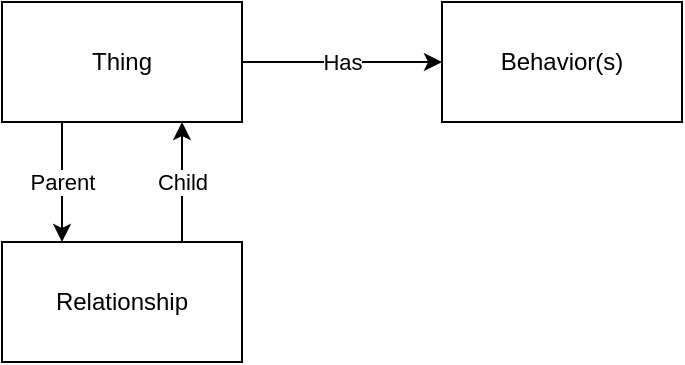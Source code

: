 <mxfile version="20.2.3" type="device"><diagram id="m_8rB_g3KvbWmQeARFTG" name="Page-1"><mxGraphModel dx="1102" dy="916" grid="1" gridSize="10" guides="1" tooltips="1" connect="1" arrows="1" fold="1" page="1" pageScale="1" pageWidth="850" pageHeight="1100" math="0" shadow="0"><root><mxCell id="0"/><mxCell id="1" parent="0"/><mxCell id="VDKXnL5tvyjFVy3Mxzcl-1" value="Thing" style="rounded=0;whiteSpace=wrap;html=1;" vertex="1" parent="1"><mxGeometry x="140" y="170" width="120" height="60" as="geometry"/></mxCell><mxCell id="VDKXnL5tvyjFVy3Mxzcl-2" value="Behavior(s)" style="rounded=0;whiteSpace=wrap;html=1;" vertex="1" parent="1"><mxGeometry x="360" y="170" width="120" height="60" as="geometry"/></mxCell><mxCell id="VDKXnL5tvyjFVy3Mxzcl-3" value="Has" style="endArrow=classic;html=1;rounded=0;exitX=1;exitY=0.5;exitDx=0;exitDy=0;entryX=0;entryY=0.5;entryDx=0;entryDy=0;" edge="1" parent="1" source="VDKXnL5tvyjFVy3Mxzcl-1" target="VDKXnL5tvyjFVy3Mxzcl-2"><mxGeometry width="50" height="50" relative="1" as="geometry"><mxPoint x="400" y="490" as="sourcePoint"/><mxPoint x="450" y="440" as="targetPoint"/></mxGeometry></mxCell><mxCell id="VDKXnL5tvyjFVy3Mxzcl-4" value="Relationship" style="rounded=0;whiteSpace=wrap;html=1;" vertex="1" parent="1"><mxGeometry x="140" y="290" width="120" height="60" as="geometry"/></mxCell><mxCell id="VDKXnL5tvyjFVy3Mxzcl-5" value="Parent" style="endArrow=classic;html=1;rounded=0;entryX=0.25;entryY=0;entryDx=0;entryDy=0;exitX=0.25;exitY=1;exitDx=0;exitDy=0;" edge="1" parent="1" source="VDKXnL5tvyjFVy3Mxzcl-1" target="VDKXnL5tvyjFVy3Mxzcl-4"><mxGeometry width="50" height="50" relative="1" as="geometry"><mxPoint x="400" y="490" as="sourcePoint"/><mxPoint x="450" y="440" as="targetPoint"/></mxGeometry></mxCell><mxCell id="VDKXnL5tvyjFVy3Mxzcl-6" value="Child" style="endArrow=classic;html=1;rounded=0;entryX=0.75;entryY=1;entryDx=0;entryDy=0;exitX=0.75;exitY=0;exitDx=0;exitDy=0;" edge="1" parent="1" source="VDKXnL5tvyjFVy3Mxzcl-4" target="VDKXnL5tvyjFVy3Mxzcl-1"><mxGeometry width="50" height="50" relative="1" as="geometry"><mxPoint x="400" y="490" as="sourcePoint"/><mxPoint x="450" y="440" as="targetPoint"/></mxGeometry></mxCell></root></mxGraphModel></diagram></mxfile>